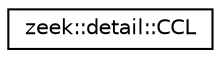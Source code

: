 digraph "Graphical Class Hierarchy"
{
 // LATEX_PDF_SIZE
  edge [fontname="Helvetica",fontsize="10",labelfontname="Helvetica",labelfontsize="10"];
  node [fontname="Helvetica",fontsize="10",shape=record];
  rankdir="LR";
  Node0 [label="zeek::detail::CCL",height=0.2,width=0.4,color="black", fillcolor="white", style="filled",URL="$d4/d9b/classzeek_1_1detail_1_1CCL.html",tooltip=" "];
}
